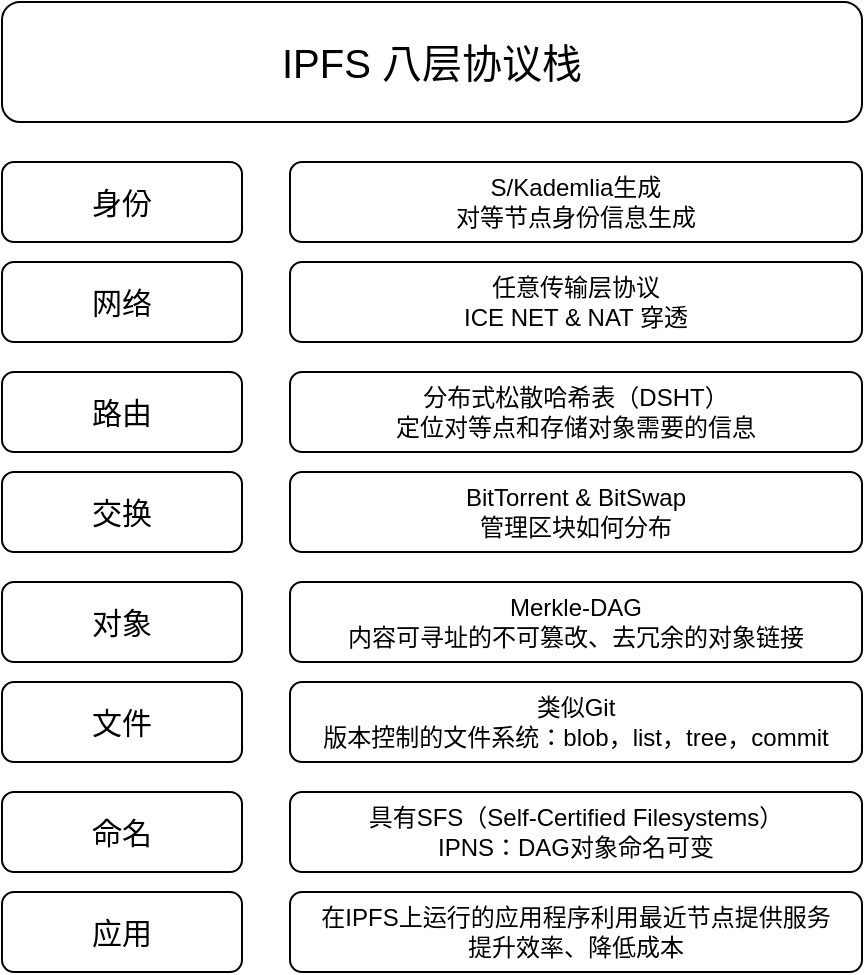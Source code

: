 <mxfile version="26.2.14">
  <diagram name="第 1 页" id="ZnLAtKhmWBTOw0r1sWJq">
    <mxGraphModel dx="1261" dy="813" grid="0" gridSize="10" guides="1" tooltips="1" connect="1" arrows="1" fold="1" page="1" pageScale="1" pageWidth="827" pageHeight="1169" math="0" shadow="0">
      <root>
        <mxCell id="0" />
        <mxCell id="1" parent="0" />
        <mxCell id="qZO-hE6-Ivbw02WwjuRh-2" value="&lt;font style=&quot;font-size: 20px;&quot;&gt;IPFS 八层协议栈&lt;/font&gt;" style="rounded=1;whiteSpace=wrap;html=1;" vertex="1" parent="1">
          <mxGeometry x="210" y="170" width="430" height="60" as="geometry" />
        </mxCell>
        <mxCell id="qZO-hE6-Ivbw02WwjuRh-3" value="&lt;font style=&quot;font-size: 15px;&quot;&gt;身份&lt;/font&gt;" style="rounded=1;whiteSpace=wrap;html=1;" vertex="1" parent="1">
          <mxGeometry x="210" y="250" width="120" height="40" as="geometry" />
        </mxCell>
        <mxCell id="qZO-hE6-Ivbw02WwjuRh-4" value="S/Kademlia生成&lt;div&gt;对等节点身份信息生成&lt;/div&gt;" style="rounded=1;whiteSpace=wrap;html=1;" vertex="1" parent="1">
          <mxGeometry x="354" y="250" width="286" height="40" as="geometry" />
        </mxCell>
        <mxCell id="qZO-hE6-Ivbw02WwjuRh-19" value="&lt;font style=&quot;font-size: 15px;&quot;&gt;网络&lt;/font&gt;" style="rounded=1;whiteSpace=wrap;html=1;" vertex="1" parent="1">
          <mxGeometry x="210" y="300" width="120" height="40" as="geometry" />
        </mxCell>
        <mxCell id="qZO-hE6-Ivbw02WwjuRh-20" value="任意传输层协议&lt;div&gt;ICE NET &amp;amp; NAT 穿透&lt;/div&gt;" style="rounded=1;whiteSpace=wrap;html=1;" vertex="1" parent="1">
          <mxGeometry x="354" y="300" width="286" height="40" as="geometry" />
        </mxCell>
        <mxCell id="qZO-hE6-Ivbw02WwjuRh-21" value="&lt;font style=&quot;font-size: 15px;&quot;&gt;路由&lt;/font&gt;" style="rounded=1;whiteSpace=wrap;html=1;" vertex="1" parent="1">
          <mxGeometry x="210" y="355" width="120" height="40" as="geometry" />
        </mxCell>
        <mxCell id="qZO-hE6-Ivbw02WwjuRh-22" value="分布式松散哈希表（DSHT）&lt;div&gt;定位对等点和存储对象需要的信息&lt;/div&gt;" style="rounded=1;whiteSpace=wrap;html=1;" vertex="1" parent="1">
          <mxGeometry x="354" y="355" width="286" height="40" as="geometry" />
        </mxCell>
        <mxCell id="qZO-hE6-Ivbw02WwjuRh-23" value="&lt;font style=&quot;font-size: 15px;&quot;&gt;交换&lt;/font&gt;" style="rounded=1;whiteSpace=wrap;html=1;" vertex="1" parent="1">
          <mxGeometry x="210" y="405" width="120" height="40" as="geometry" />
        </mxCell>
        <mxCell id="qZO-hE6-Ivbw02WwjuRh-24" value="BitTorrent &amp;amp; BitSwap&lt;div&gt;管理区块如何分布&lt;/div&gt;" style="rounded=1;whiteSpace=wrap;html=1;" vertex="1" parent="1">
          <mxGeometry x="354" y="405" width="286" height="40" as="geometry" />
        </mxCell>
        <mxCell id="qZO-hE6-Ivbw02WwjuRh-25" value="&lt;font style=&quot;font-size: 15px;&quot;&gt;对象&lt;/font&gt;" style="rounded=1;whiteSpace=wrap;html=1;" vertex="1" parent="1">
          <mxGeometry x="210" y="460" width="120" height="40" as="geometry" />
        </mxCell>
        <mxCell id="qZO-hE6-Ivbw02WwjuRh-26" value="Merkle-DAG&lt;div&gt;内容可寻址的不可篡改、去冗余的对象链接&lt;/div&gt;" style="rounded=1;whiteSpace=wrap;html=1;" vertex="1" parent="1">
          <mxGeometry x="354" y="460" width="286" height="40" as="geometry" />
        </mxCell>
        <mxCell id="qZO-hE6-Ivbw02WwjuRh-27" value="&lt;font style=&quot;font-size: 15px;&quot;&gt;文件&lt;/font&gt;" style="rounded=1;whiteSpace=wrap;html=1;" vertex="1" parent="1">
          <mxGeometry x="210" y="510" width="120" height="40" as="geometry" />
        </mxCell>
        <mxCell id="qZO-hE6-Ivbw02WwjuRh-28" value="类似Git&lt;div&gt;版本控制的文件系统：blob，list，tree，commit&lt;/div&gt;" style="rounded=1;whiteSpace=wrap;html=1;" vertex="1" parent="1">
          <mxGeometry x="354" y="510" width="286" height="40" as="geometry" />
        </mxCell>
        <mxCell id="qZO-hE6-Ivbw02WwjuRh-29" value="&lt;font style=&quot;font-size: 15px;&quot;&gt;命名&lt;/font&gt;" style="rounded=1;whiteSpace=wrap;html=1;" vertex="1" parent="1">
          <mxGeometry x="210" y="565" width="120" height="40" as="geometry" />
        </mxCell>
        <mxCell id="qZO-hE6-Ivbw02WwjuRh-30" value="具有SFS（Self-Certified Filesystems）&lt;div&gt;IPNS：DAG对象命名可变&lt;/div&gt;" style="rounded=1;whiteSpace=wrap;html=1;" vertex="1" parent="1">
          <mxGeometry x="354" y="565" width="286" height="40" as="geometry" />
        </mxCell>
        <mxCell id="qZO-hE6-Ivbw02WwjuRh-31" value="&lt;font style=&quot;font-size: 15px;&quot;&gt;应用&lt;/font&gt;" style="rounded=1;whiteSpace=wrap;html=1;" vertex="1" parent="1">
          <mxGeometry x="210" y="615" width="120" height="40" as="geometry" />
        </mxCell>
        <mxCell id="qZO-hE6-Ivbw02WwjuRh-32" value="在IPFS上运行的应用程序利用最近节点提供服务&lt;div&gt;提升效率、降低成本&lt;/div&gt;" style="rounded=1;whiteSpace=wrap;html=1;" vertex="1" parent="1">
          <mxGeometry x="354" y="615" width="286" height="40" as="geometry" />
        </mxCell>
      </root>
    </mxGraphModel>
  </diagram>
</mxfile>
